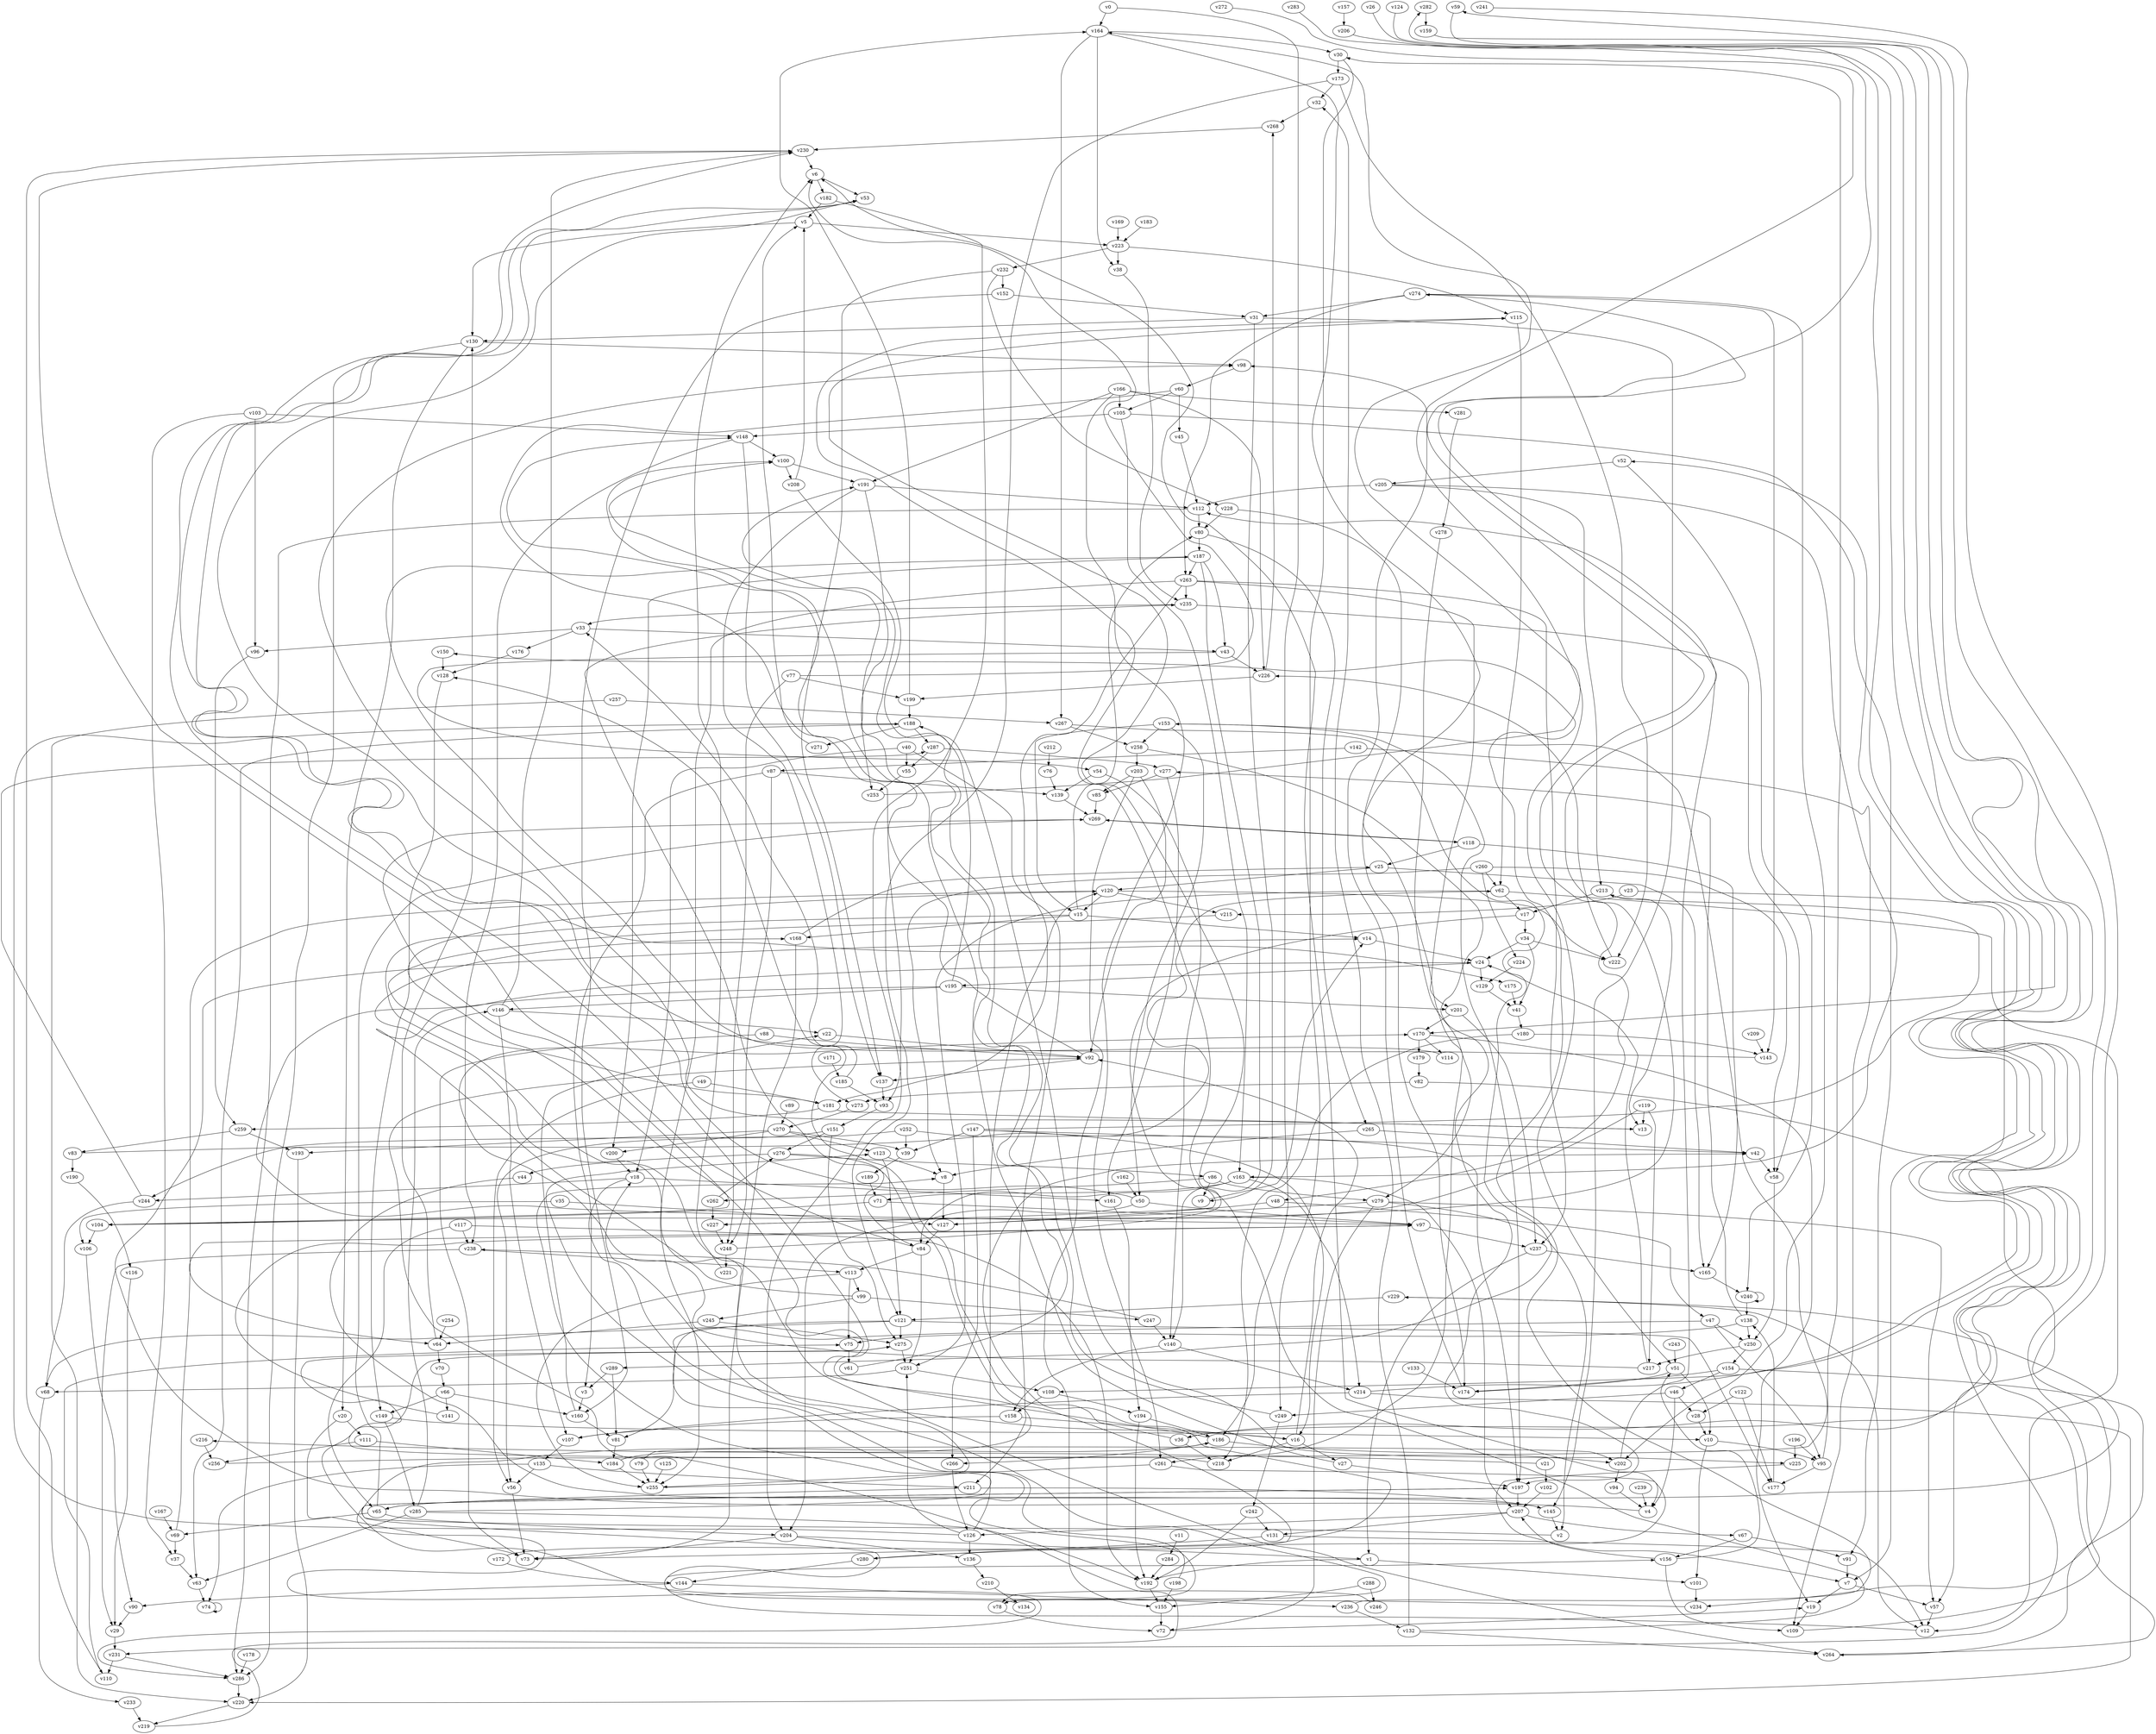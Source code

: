 // Benchmark game 430 - 290 vertices
// time_bound: 35
// targets: v258
digraph G {
    v0 [name="v0", player=1];
    v1 [name="v1", player=0];
    v2 [name="v2", player=0];
    v3 [name="v3", player=1];
    v4 [name="v4", player=1];
    v5 [name="v5", player=1];
    v6 [name="v6", player=1];
    v7 [name="v7", player=1];
    v8 [name="v8", player=1];
    v9 [name="v9", player=0];
    v10 [name="v10", player=0];
    v11 [name="v11", player=1];
    v12 [name="v12", player=1];
    v13 [name="v13", player=0];
    v14 [name="v14", player=1];
    v15 [name="v15", player=1];
    v16 [name="v16", player=0];
    v17 [name="v17", player=1];
    v18 [name="v18", player=0];
    v19 [name="v19", player=0];
    v20 [name="v20", player=1];
    v21 [name="v21", player=1];
    v22 [name="v22", player=1];
    v23 [name="v23", player=1];
    v24 [name="v24", player=1];
    v25 [name="v25", player=0];
    v26 [name="v26", player=0];
    v27 [name="v27", player=1];
    v28 [name="v28", player=1];
    v29 [name="v29", player=0];
    v30 [name="v30", player=0];
    v31 [name="v31", player=0];
    v32 [name="v32", player=1];
    v33 [name="v33", player=0];
    v34 [name="v34", player=1];
    v35 [name="v35", player=0];
    v36 [name="v36", player=0];
    v37 [name="v37", player=1];
    v38 [name="v38", player=1];
    v39 [name="v39", player=1];
    v40 [name="v40", player=1];
    v41 [name="v41", player=1];
    v42 [name="v42", player=1];
    v43 [name="v43", player=1];
    v44 [name="v44", player=1];
    v45 [name="v45", player=1];
    v46 [name="v46", player=1];
    v47 [name="v47", player=1];
    v48 [name="v48", player=0];
    v49 [name="v49", player=0];
    v50 [name="v50", player=1];
    v51 [name="v51", player=0];
    v52 [name="v52", player=1];
    v53 [name="v53", player=1];
    v54 [name="v54", player=1];
    v55 [name="v55", player=1];
    v56 [name="v56", player=0];
    v57 [name="v57", player=1];
    v58 [name="v58", player=1];
    v59 [name="v59", player=1];
    v60 [name="v60", player=0];
    v61 [name="v61", player=0];
    v62 [name="v62", player=0];
    v63 [name="v63", player=1];
    v64 [name="v64", player=0];
    v65 [name="v65", player=1];
    v66 [name="v66", player=0];
    v67 [name="v67", player=1];
    v68 [name="v68", player=0];
    v69 [name="v69", player=1];
    v70 [name="v70", player=0];
    v71 [name="v71", player=1];
    v72 [name="v72", player=0];
    v73 [name="v73", player=1];
    v74 [name="v74", player=0];
    v75 [name="v75", player=1];
    v76 [name="v76", player=0];
    v77 [name="v77", player=0];
    v78 [name="v78", player=0];
    v79 [name="v79", player=0];
    v80 [name="v80", player=1];
    v81 [name="v81", player=0];
    v82 [name="v82", player=0];
    v83 [name="v83", player=1];
    v84 [name="v84", player=1];
    v85 [name="v85", player=1];
    v86 [name="v86", player=1];
    v87 [name="v87", player=1];
    v88 [name="v88", player=1];
    v89 [name="v89", player=0];
    v90 [name="v90", player=1];
    v91 [name="v91", player=0];
    v92 [name="v92", player=0];
    v93 [name="v93", player=0];
    v94 [name="v94", player=0];
    v95 [name="v95", player=1];
    v96 [name="v96", player=1];
    v97 [name="v97", player=1];
    v98 [name="v98", player=1];
    v99 [name="v99", player=0];
    v100 [name="v100", player=0];
    v101 [name="v101", player=1];
    v102 [name="v102", player=0];
    v103 [name="v103", player=0];
    v104 [name="v104", player=0];
    v105 [name="v105", player=1];
    v106 [name="v106", player=0];
    v107 [name="v107", player=1];
    v108 [name="v108", player=0];
    v109 [name="v109", player=0];
    v110 [name="v110", player=1];
    v111 [name="v111", player=0];
    v112 [name="v112", player=0];
    v113 [name="v113", player=1];
    v114 [name="v114", player=0];
    v115 [name="v115", player=1];
    v116 [name="v116", player=1];
    v117 [name="v117", player=1];
    v118 [name="v118", player=0];
    v119 [name="v119", player=1];
    v120 [name="v120", player=1];
    v121 [name="v121", player=1];
    v122 [name="v122", player=0];
    v123 [name="v123", player=0];
    v124 [name="v124", player=1];
    v125 [name="v125", player=1];
    v126 [name="v126", player=1];
    v127 [name="v127", player=1];
    v128 [name="v128", player=0];
    v129 [name="v129", player=1];
    v130 [name="v130", player=1];
    v131 [name="v131", player=0];
    v132 [name="v132", player=0];
    v133 [name="v133", player=1];
    v134 [name="v134", player=1];
    v135 [name="v135", player=1];
    v136 [name="v136", player=0];
    v137 [name="v137", player=1];
    v138 [name="v138", player=1];
    v139 [name="v139", player=0];
    v140 [name="v140", player=0];
    v141 [name="v141", player=1];
    v142 [name="v142", player=1];
    v143 [name="v143", player=0];
    v144 [name="v144", player=0];
    v145 [name="v145", player=1];
    v146 [name="v146", player=0];
    v147 [name="v147", player=0];
    v148 [name="v148", player=1];
    v149 [name="v149", player=0];
    v150 [name="v150", player=1];
    v151 [name="v151", player=0];
    v152 [name="v152", player=1];
    v153 [name="v153", player=0];
    v154 [name="v154", player=1];
    v155 [name="v155", player=0];
    v156 [name="v156", player=0];
    v157 [name="v157", player=0];
    v158 [name="v158", player=0];
    v159 [name="v159", player=1];
    v160 [name="v160", player=1];
    v161 [name="v161", player=1];
    v162 [name="v162", player=1];
    v163 [name="v163", player=1];
    v164 [name="v164", player=0];
    v165 [name="v165", player=0];
    v166 [name="v166", player=0];
    v167 [name="v167", player=0];
    v168 [name="v168", player=1];
    v169 [name="v169", player=1];
    v170 [name="v170", player=1];
    v171 [name="v171", player=1];
    v172 [name="v172", player=1];
    v173 [name="v173", player=0];
    v174 [name="v174", player=0];
    v175 [name="v175", player=1];
    v176 [name="v176", player=0];
    v177 [name="v177", player=1];
    v178 [name="v178", player=0];
    v179 [name="v179", player=1];
    v180 [name="v180", player=0];
    v181 [name="v181", player=0];
    v182 [name="v182", player=0];
    v183 [name="v183", player=1];
    v184 [name="v184", player=1];
    v185 [name="v185", player=1];
    v186 [name="v186", player=0];
    v187 [name="v187", player=0];
    v188 [name="v188", player=1];
    v189 [name="v189", player=1];
    v190 [name="v190", player=1];
    v191 [name="v191", player=0];
    v192 [name="v192", player=1];
    v193 [name="v193", player=0];
    v194 [name="v194", player=1];
    v195 [name="v195", player=1];
    v196 [name="v196", player=1];
    v197 [name="v197", player=0];
    v198 [name="v198", player=1];
    v199 [name="v199", player=1];
    v200 [name="v200", player=0];
    v201 [name="v201", player=1];
    v202 [name="v202", player=0];
    v203 [name="v203", player=0];
    v204 [name="v204", player=1];
    v205 [name="v205", player=1];
    v206 [name="v206", player=1];
    v207 [name="v207", player=1];
    v208 [name="v208", player=0];
    v209 [name="v209", player=1];
    v210 [name="v210", player=1];
    v211 [name="v211", player=0];
    v212 [name="v212", player=1];
    v213 [name="v213", player=1];
    v214 [name="v214", player=0];
    v215 [name="v215", player=0];
    v216 [name="v216", player=0];
    v217 [name="v217", player=1];
    v218 [name="v218", player=1];
    v219 [name="v219", player=1];
    v220 [name="v220", player=1];
    v221 [name="v221", player=0];
    v222 [name="v222", player=0];
    v223 [name="v223", player=0];
    v224 [name="v224", player=0];
    v225 [name="v225", player=1];
    v226 [name="v226", player=0];
    v227 [name="v227", player=0];
    v228 [name="v228", player=1];
    v229 [name="v229", player=1];
    v230 [name="v230", player=0];
    v231 [name="v231", player=0];
    v232 [name="v232", player=1];
    v233 [name="v233", player=0];
    v234 [name="v234", player=0];
    v235 [name="v235", player=1];
    v236 [name="v236", player=0];
    v237 [name="v237", player=1];
    v238 [name="v238", player=1];
    v239 [name="v239", player=0];
    v240 [name="v240", player=0];
    v241 [name="v241", player=0];
    v242 [name="v242", player=0];
    v243 [name="v243", player=0];
    v244 [name="v244", player=1];
    v245 [name="v245", player=0];
    v246 [name="v246", player=0];
    v247 [name="v247", player=0];
    v248 [name="v248", player=1];
    v249 [name="v249", player=0];
    v250 [name="v250", player=0];
    v251 [name="v251", player=0];
    v252 [name="v252", player=1];
    v253 [name="v253", player=1];
    v254 [name="v254", player=0];
    v255 [name="v255", player=0];
    v256 [name="v256", player=0];
    v257 [name="v257", player=1];
    v258 [name="v258", player=1, target=1];
    v259 [name="v259", player=0];
    v260 [name="v260", player=1];
    v261 [name="v261", player=0];
    v262 [name="v262", player=0];
    v263 [name="v263", player=0];
    v264 [name="v264", player=0];
    v265 [name="v265", player=0];
    v266 [name="v266", player=0];
    v267 [name="v267", player=1];
    v268 [name="v268", player=1];
    v269 [name="v269", player=0];
    v270 [name="v270", player=1];
    v271 [name="v271", player=1];
    v272 [name="v272", player=0];
    v273 [name="v273", player=0];
    v274 [name="v274", player=1];
    v275 [name="v275", player=0];
    v276 [name="v276", player=0];
    v277 [name="v277", player=0];
    v278 [name="v278", player=1];
    v279 [name="v279", player=1];
    v280 [name="v280", player=0];
    v281 [name="v281", player=1];
    v282 [name="v282", player=1];
    v283 [name="v283", player=0];
    v284 [name="v284", player=0];
    v285 [name="v285", player=1];
    v286 [name="v286", player=1];
    v287 [name="v287", player=0];
    v288 [name="v288", player=1];
    v289 [name="v289", player=0];

    v0 -> v164;
    v1 -> v101;
    v2 -> v197 [constraint="t < 6"];
    v3 -> v160;
    v4 -> v14 [constraint="t mod 3 == 1"];
    v5 -> v130;
    v6 -> v53;
    v7 -> v19;
    v8 -> v127;
    v9 -> v14;
    v10 -> v95;
    v11 -> v284;
    v12 -> v156 [constraint="t mod 4 == 2"];
    v13 -> v98 [constraint="t mod 4 == 2"];
    v14 -> v24;
    v15 -> v264 [constraint="t >= 2"];
    v16 -> v218;
    v17 -> v227 [constraint="t mod 4 == 3"];
    v18 -> v16 [constraint="t mod 5 == 3"];
    v19 -> v109;
    v20 -> v111;
    v21 -> v216 [constraint="t mod 4 == 3"];
    v22 -> v92;
    v23 -> v215;
    v24 -> v195;
    v25 -> v165;
    v26 -> v231 [constraint="t < 13"];
    v27 -> v100 [constraint="t mod 4 == 0"];
    v28 -> v10;
    v29 -> v231;
    v30 -> v249;
    v31 -> v130;
    v32 -> v268;
    v33 -> v96;
    v34 -> v41;
    v35 -> v106;
    v36 -> v128 [constraint="t < 5"];
    v37 -> v63;
    v38 -> v235;
    v39 -> v189;
    v40 -> v55;
    v41 -> v180;
    v42 -> v58;
    v43 -> v54 [constraint="t >= 1"];
    v44 -> v145 [constraint="t >= 4"];
    v45 -> v112;
    v46 -> v4;
    v47 -> v81;
    v48 -> v47;
    v49 -> v181;
    v50 -> v53 [constraint="t mod 5 == 0"];
    v51 -> v174;
    v52 -> v240;
    v53 -> v175 [constraint="t >= 1"];
    v54 -> v139;
    v55 -> v253;
    v56 -> v73;
    v57 -> v12;
    v58 -> v250;
    v59 -> v36 [constraint="t < 8"];
    v60 -> v93 [constraint="t mod 5 == 3"];
    v61 -> v100 [constraint="t >= 4"];
    v62 -> v17;
    v63 -> v74;
    v64 -> v130;
    v65 -> v229 [constraint="t mod 2 == 1"];
    v66 -> v149;
    v67 -> v156;
    v68 -> v233;
    v69 -> v37;
    v70 -> v66;
    v71 -> v97;
    v72 -> v19 [constraint="t mod 4 == 0"];
    v73 -> v235 [constraint="t >= 2"];
    v74 -> v74;
    v75 -> v61;
    v76 -> v139;
    v77 -> v6 [constraint="t >= 1"];
    v78 -> v18 [constraint="t >= 1"];
    v79 -> v202 [constraint="t < 8"];
    v80 -> v187;
    v81 -> v184;
    v82 -> v273;
    v83 -> v62 [constraint="t mod 4 == 1"];
    v84 -> v230 [constraint="t mod 4 == 1"];
    v85 -> v269;
    v86 -> v262;
    v87 -> v3;
    v88 -> v92;
    v89 -> v270;
    v90 -> v29;
    v91 -> v7;
    v92 -> v148 [constraint="t mod 2 == 0"];
    v93 -> v151;
    v94 -> v4;
    v95 -> v30;
    v96 -> v259;
    v97 -> v64 [constraint="t mod 2 == 0"];
    v98 -> v60;
    v99 -> v24 [constraint="t < 10"];
    v100 -> v191;
    v101 -> v234;
    v102 -> v207;
    v103 -> v37;
    v104 -> v274 [constraint="t mod 5 == 4"];
    v105 -> v163;
    v106 -> v90;
    v107 -> v135;
    v108 -> v158;
    v109 -> v59 [constraint="t >= 2"];
    v110 -> v75 [constraint="t < 7"];
    v111 -> v256;
    v112 -> v286;
    v113 -> v99;
    v114 -> v187 [constraint="t < 6"];
    v115 -> v62;
    v116 -> v29;
    v117 -> v65;
    v118 -> v25;
    v119 -> v227 [constraint="t < 6"];
    v120 -> v15;
    v121 -> v78 [constraint="t mod 4 == 0"];
    v122 -> v28;
    v123 -> v8;
    v124 -> v170 [constraint="t < 10"];
    v125 -> v255;
    v126 -> v188 [constraint="t mod 2 == 0"];
    v127 -> v84;
    v128 -> v149;
    v129 -> v41;
    v130 -> v98;
    v131 -> v280;
    v132 -> v115 [constraint="t mod 3 == 0"];
    v133 -> v174;
    v134 -> v186 [constraint="t >= 4"];
    v135 -> v74;
    v136 -> v210;
    v137 -> v93;
    v138 -> v75;
    v139 -> v269;
    v140 -> v158;
    v141 -> v97 [constraint="t >= 5"];
    v142 -> v87;
    v143 -> v53 [constraint="t < 7"];
    v144 -> v236;
    v145 -> v2;
    v146 -> v22;
    v147 -> v213 [constraint="t < 13"];
    v148 -> v238;
    v149 -> v10 [constraint="t < 6"];
    v150 -> v128;
    v151 -> v276;
    v152 -> v31;
    v153 -> v197;
    v154 -> v264;
    v155 -> v72;
    v156 -> v51 [constraint="t mod 5 == 2"];
    v157 -> v206;
    v158 -> v16;
    v159 -> v36 [constraint="t >= 4"];
    v160 -> v81;
    v161 -> v194;
    v162 -> v50;
    v163 -> v71;
    v164 -> v261 [constraint="t >= 4"];
    v165 -> v240;
    v166 -> v261;
    v167 -> v69;
    v168 -> v25 [constraint="t mod 3 == 2"];
    v169 -> v223;
    v170 -> v19;
    v171 -> v185;
    v172 -> v42 [constraint="t >= 2"];
    v173 -> v222;
    v174 -> v98;
    v175 -> v41;
    v176 -> v128;
    v177 -> v138;
    v178 -> v286;
    v179 -> v82;
    v180 -> v218;
    v181 -> v13;
    v182 -> v5;
    v183 -> v223;
    v184 -> v230 [constraint="t < 15"];
    v185 -> v33 [constraint="t mod 2 == 0"];
    v186 -> v120 [constraint="t >= 1"];
    v187 -> v200;
    v188 -> v287;
    v189 -> v71;
    v190 -> v116;
    v191 -> v273;
    v192 -> v155;
    v193 -> v220;
    v194 -> v186;
    v195 -> v97 [constraint="t >= 4"];
    v196 -> v95;
    v197 -> v286 [constraint="t < 9"];
    v198 -> v123 [constraint="t mod 5 == 0"];
    v199 -> v164;
    v200 -> v18;
    v201 -> v170;
    v202 -> v112;
    v203 -> v155;
    v204 -> v136;
    v205 -> v163 [constraint="t < 12"];
    v206 -> v108 [constraint="t mod 2 == 1"];
    v207 -> v67;
    v208 -> v225 [constraint="t mod 4 == 1"];
    v209 -> v143;
    v210 -> v134;
    v211 -> v65;
    v212 -> v76;
    v213 -> v13;
    v214 -> v52 [constraint="t < 8"];
    v215 -> v181 [constraint="t >= 1"];
    v216 -> v256;
    v217 -> v170 [constraint="t mod 3 == 1"];
    v218 -> v275 [constraint="t < 5"];
    v219 -> v92 [constraint="t >= 2"];
    v220 -> v219;
    v221 -> v6;
    v222 -> v226;
    v223 -> v38;
    v224 -> v129;
    v225 -> v7 [constraint="t >= 2"];
    v226 -> v268;
    v227 -> v248;
    v228 -> v80;
    v229 -> v121;
    v230 -> v6;
    v231 -> v286;
    v232 -> v228 [constraint="t < 11"];
    v233 -> v219;
    v234 -> v275 [constraint="t < 6"];
    v235 -> v33;
    v236 -> v150 [constraint="t >= 3"];
    v237 -> v1;
    v238 -> v113;
    v239 -> v4;
    v240 -> v138;
    v241 -> v234 [constraint="t < 10"];
    v242 -> v192;
    v243 -> v51;
    v244 -> v287;
    v245 -> v275;
    v246 -> v78 [constraint="t >= 3"];
    v247 -> v238 [constraint="t mod 3 == 0"];
    v248 -> v115 [constraint="t < 5"];
    v249 -> v191 [constraint="t < 10"];
    v250 -> v154;
    v251 -> v108;
    v252 -> v39;
    v253 -> v164 [constraint="t < 14"];
    v254 -> v64;
    v255 -> v168 [constraint="t mod 5 == 0"];
    v256 -> v153 [constraint="t < 12"];
    v257 -> v220;
    v258 -> v197 [constraint="t mod 2 == 0"];
    v259 -> v83;
    v260 -> v62;
    v261 -> v4;
    v262 -> v276;
    v263 -> v201;
    v264 -> v282 [constraint="t >= 2"];
    v265 -> v42;
    v266 -> v126;
    v267 -> v289 [constraint="t mod 2 == 1"];
    v268 -> v230;
    v269 -> v104 [constraint="t < 9"];
    v270 -> v193;
    v271 -> v5;
    v272 -> v51 [constraint="t mod 3 == 1"];
    v273 -> v270;
    v274 -> v263;
    v275 -> v251;
    v276 -> v44;
    v277 -> v161;
    v278 -> v279;
    v279 -> v72;
    v280 -> v6 [constraint="t >= 5"];
    v281 -> v278;
    v282 -> v159;
    v283 -> v48 [constraint="t >= 1"];
    v284 -> v192;
    v285 -> v8 [constraint="t >= 4"];
    v286 -> v220;
    v287 -> v55;
    v288 -> v246;
    v289 -> v3;
    v40 -> v211;
    v135 -> v56;
    v247 -> v140;
    v34 -> v222;
    v118 -> v269;
    v21 -> v102;
    v257 -> v267;
    v71 -> v104;
    v270 -> v123;
    v199 -> v188;
    v92 -> v137;
    v15 -> v80;
    v113 -> v255;
    v226 -> v199;
    v151 -> v275;
    v87 -> v248;
    v195 -> v188;
    v287 -> v277;
    v270 -> v200;
    v1 -> v192;
    v142 -> v109;
    v118 -> v165;
    v33 -> v43;
    v148 -> v100;
    v24 -> v129;
    v204 -> v73;
    v60 -> v45;
    v54 -> v140;
    v86 -> v279;
    v223 -> v115;
    v211 -> v145;
    v164 -> v30;
    v250 -> v217;
    v31 -> v9;
    v130 -> v20;
    v79 -> v255;
    v120 -> v215;
    v191 -> v112;
    v187 -> v43;
    v0 -> v186;
    v276 -> v84;
    v113 -> v75;
    v202 -> v94;
    v263 -> v255;
    v280 -> v144;
    v33 -> v176;
    v82 -> v57;
    v105 -> v148;
    v156 -> v109;
    v46 -> v28;
    v52 -> v205;
    v35 -> v127;
    v103 -> v148;
    v132 -> v32;
    v7 -> v57;
    v274 -> v143;
    v50 -> v204;
    v166 -> v281;
    v48 -> v127;
    v18 -> v244;
    v289 -> v81;
    v69 -> v120;
    v230 -> v110;
    v51 -> v10;
    v103 -> v96;
    v166 -> v105;
    v166 -> v226;
    v130 -> v286;
    v148 -> v137;
    v84 -> v251;
    v126 -> v120;
    v80 -> v265;
    v231 -> v110;
    v158 -> v107;
    v267 -> v258;
    v223 -> v232;
    v47 -> v250;
    v88 -> v73;
    v242 -> v131;
    v100 -> v208;
    v252 -> v197;
    v207 -> v131;
    v151 -> v56;
    v66 -> v141;
    v160 -> v22;
    v132 -> v264;
    v236 -> v132;
    v261 -> v255;
    v163 -> v84;
    v204 -> v1;
    v232 -> v137;
    v187 -> v140;
    v249 -> v242;
    v15 -> v168;
    v131 -> v12;
    v207 -> v126;
    v34 -> v24;
    v214 -> v220;
    v260 -> v58;
    v146 -> v230;
    v181 -> v259;
    v208 -> v5;
    v240 -> v240;
    v144 -> v90;
    v152 -> v160;
    v111 -> v184;
    v217 -> v24;
    v40 -> v18;
    v168 -> v73;
    v229 -> v12;
    v203 -> v92;
    v117 -> v238;
    v62 -> v251;
    v203 -> v85;
    v95 -> v177;
    v260 -> v224;
    v147 -> v16;
    v163 -> v207;
    v274 -> v31;
    v245 -> v64;
    v147 -> v39;
    v154 -> v174;
    v270 -> v39;
    v285 -> v146;
    v164 -> v267;
    v269 -> v118;
    v65 -> v269;
    v201 -> v237;
    v64 -> v70;
    v205 -> v112;
    v180 -> v143;
    v258 -> v203;
    v17 -> v34;
    v49 -> v56;
    v66 -> v160;
    v154 -> v46;
    v153 -> v15;
    v244 -> v68;
    v87 -> v139;
    v25 -> v120;
    v237 -> v165;
    v146 -> v107;
    v5 -> v223;
    v104 -> v106;
    v140 -> v214;
    v119 -> v13;
    v77 -> v248;
    v185 -> v93;
    v194 -> v192;
    v262 -> v227;
    v156 -> v207;
    v277 -> v85;
    v122 -> v177;
    v105 -> v91;
    v265 -> v8;
    v119 -> v217;
    v164 -> v38;
    v205 -> v213;
    v50 -> v97;
    v260 -> v8;
    v263 -> v235;
    v182 -> v204;
    v65 -> v204;
    v135 -> v211;
    v279 -> v57;
    v99 -> v245;
    v123 -> v121;
    v6 -> v182;
    v121 -> v68;
    v138 -> v277;
    v62 -> v12;
    v83 -> v190;
    v20 -> v73;
    v195 -> v201;
    v187 -> v263;
    v126 -> v136;
    v274 -> v202;
    v238 -> v29;
    v288 -> v155;
    v263 -> v237;
    v263 -> v181;
    v248 -> v221;
    v97 -> v237;
    v67 -> v91;
    v117 -> v192;
    v138 -> v250;
    v43 -> v226;
    v46 -> v249;
    v259 -> v193;
    v60 -> v105;
    v99 -> v247;
    v279 -> v127;
    v112 -> v80;
    v84 -> v113;
    v120 -> v222;
    v18 -> v161;
    v31 -> v145;
    v188 -> v271;
    v228 -> v174;
    v173 -> v32;
    v153 -> v258;
    v16 -> v92;
    v23 -> v7;
    v47 -> v95;
    v195 -> v146;
    v172 -> v144;
    v197 -> v207;
    v285 -> v192;
    v86 -> v9;
    v77 -> v199;
    v147 -> v266;
    v232 -> v152;
    v170 -> v114;
    v30 -> v173;
    v198 -> v155;
    v276 -> v86;
    v186 -> v266;
    v147 -> v42;
    v251 -> v68;
    v252 -> v244;
    v235 -> v58;
    v191 -> v253;
    v126 -> v251;
    v121 -> v177;
    v121 -> v275;
    v27 -> v197;
    v163 -> v214;
    v36 -> v218;
    v196 -> v225;
    v170 -> v179;
    v153 -> v50;
    v78 -> v72;
    v149 -> v285;
    v188 -> v63;
    v65 -> v69;
    v285 -> v63;
    v279 -> v2;
    v108 -> v194;
    v16 -> v27;
    v173 -> v121;
    v186 -> v202;
    v15 -> v14;
    v166 -> v191;
    v184 -> v255;
    v10 -> v101;
    v213 -> v17;
    v214 -> v107;
}
